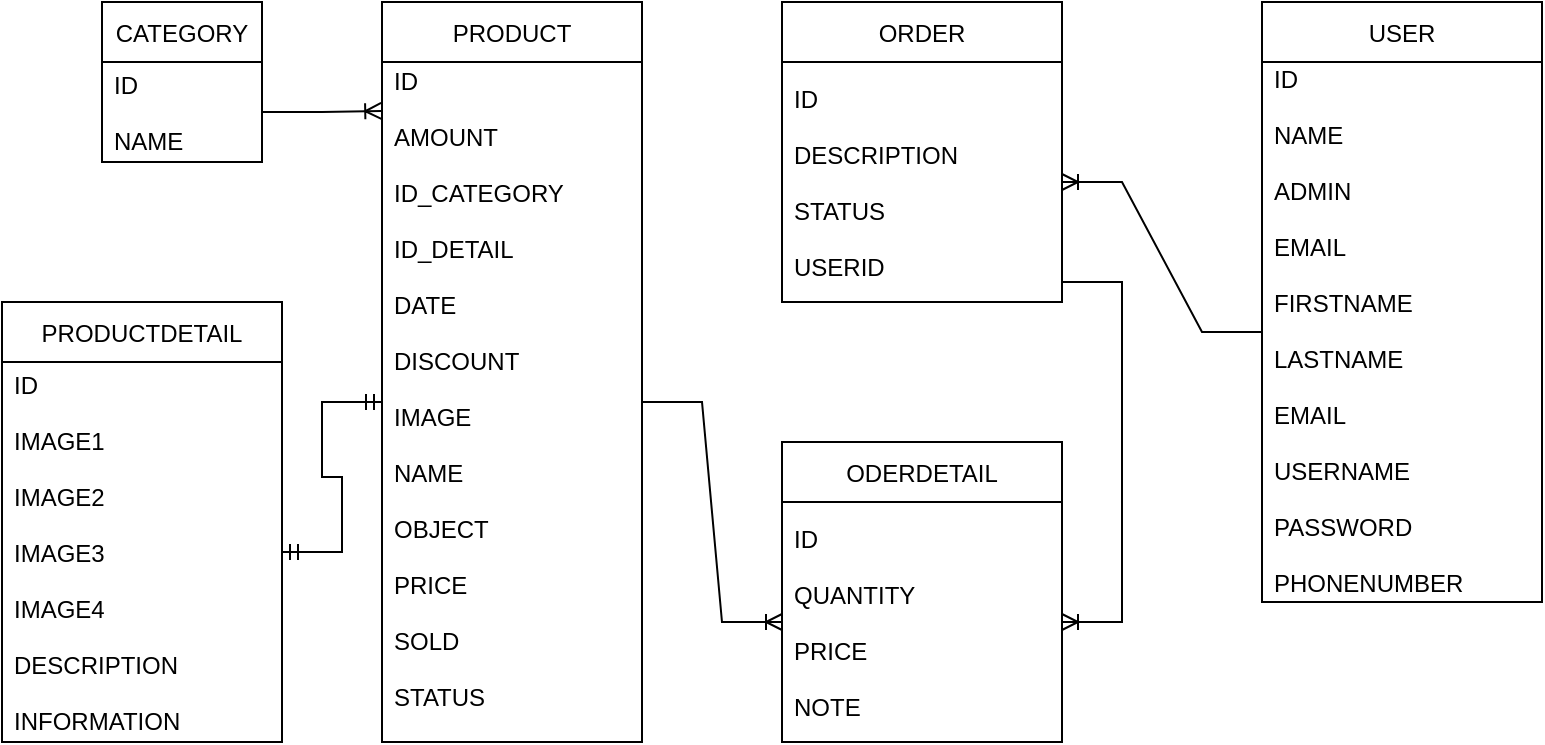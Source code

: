 <mxfile version="20.1.4" type="device"><diagram id="R2lEEEUBdFMjLlhIrx00" name="Page-1"><mxGraphModel dx="1870" dy="546" grid="1" gridSize="10" guides="1" tooltips="1" connect="1" arrows="1" fold="1" page="1" pageScale="1" pageWidth="850" pageHeight="1100" math="0" shadow="0" extFonts="Permanent Marker^https://fonts.googleapis.com/css?family=Permanent+Marker"><root><mxCell id="0"/><mxCell id="1" parent="0"/><mxCell id="ZJ6y1ZUXE2PnST8pzKAv-1" value="PRODUCT" style="swimlane;fontStyle=0;childLayout=stackLayout;horizontal=1;startSize=30;horizontalStack=0;resizeParent=1;resizeParentMax=0;resizeLast=0;collapsible=1;marginBottom=0;" vertex="1" parent="1"><mxGeometry x="40" y="40" width="130" height="370" as="geometry"/></mxCell><mxCell id="ZJ6y1ZUXE2PnST8pzKAv-2" value="ID&#10;&#10;AMOUNT&#10;&#10;ID_CATEGORY&#10;&#10;ID_DETAIL&#10;&#10;DATE&#10;&#10;DISCOUNT&#10;&#10;IMAGE&#10;&#10;NAME&#10;&#10;OBJECT&#10;&#10;PRICE&#10;&#10;SOLD&#10;&#10;STATUS&#10;" style="text;strokeColor=none;fillColor=none;align=left;verticalAlign=middle;spacingLeft=4;spacingRight=4;overflow=hidden;points=[[0,0.5],[1,0.5]];portConstraint=eastwest;rotatable=0;" vertex="1" parent="ZJ6y1ZUXE2PnST8pzKAv-1"><mxGeometry y="30" width="130" height="340" as="geometry"/></mxCell><mxCell id="ZJ6y1ZUXE2PnST8pzKAv-5" value="CATEGORY" style="swimlane;fontStyle=0;childLayout=stackLayout;horizontal=1;startSize=30;horizontalStack=0;resizeParent=1;resizeParentMax=0;resizeLast=0;collapsible=1;marginBottom=0;" vertex="1" parent="1"><mxGeometry x="-100" y="40" width="80" height="80" as="geometry"/></mxCell><mxCell id="ZJ6y1ZUXE2PnST8pzKAv-6" value="ID&#10;&#10;NAME" style="text;strokeColor=none;fillColor=none;align=left;verticalAlign=middle;spacingLeft=4;spacingRight=4;overflow=hidden;points=[[0,0.5],[1,0.5]];portConstraint=eastwest;rotatable=0;" vertex="1" parent="ZJ6y1ZUXE2PnST8pzKAv-5"><mxGeometry y="30" width="80" height="50" as="geometry"/></mxCell><mxCell id="ZJ6y1ZUXE2PnST8pzKAv-9" value="USER" style="swimlane;fontStyle=0;childLayout=stackLayout;horizontal=1;startSize=30;horizontalStack=0;resizeParent=1;resizeParentMax=0;resizeLast=0;collapsible=1;marginBottom=0;" vertex="1" parent="1"><mxGeometry x="480" y="40" width="140" height="300" as="geometry"/></mxCell><mxCell id="ZJ6y1ZUXE2PnST8pzKAv-10" value="ID&#10;&#10;NAME&#10;&#10;ADMIN&#10;&#10;EMAIL&#10;&#10;FIRSTNAME&#10;&#10;LASTNAME&#10;&#10;EMAIL&#10;&#10;USERNAME&#10;&#10;PASSWORD&#10;&#10;PHONENUMBER&#10;&#10;" style="text;strokeColor=none;fillColor=none;align=left;verticalAlign=middle;spacingLeft=4;spacingRight=4;overflow=hidden;points=[[0,0.5],[1,0.5]];portConstraint=eastwest;rotatable=0;" vertex="1" parent="ZJ6y1ZUXE2PnST8pzKAv-9"><mxGeometry y="30" width="140" height="270" as="geometry"/></mxCell><mxCell id="ZJ6y1ZUXE2PnST8pzKAv-14" value="PRODUCTDETAIL" style="swimlane;fontStyle=0;childLayout=stackLayout;horizontal=1;startSize=30;horizontalStack=0;resizeParent=1;resizeParentMax=0;resizeLast=0;collapsible=1;marginBottom=0;" vertex="1" parent="1"><mxGeometry x="-150" y="190" width="140" height="220" as="geometry"/></mxCell><mxCell id="ZJ6y1ZUXE2PnST8pzKAv-15" value="ID&#10;&#10;IMAGE1&#10;&#10;IMAGE2&#10;&#10;IMAGE3&#10;&#10;IMAGE4&#10;&#10;DESCRIPTION&#10;&#10;INFORMATION" style="text;strokeColor=none;fillColor=none;align=left;verticalAlign=middle;spacingLeft=4;spacingRight=4;overflow=hidden;points=[[0,0.5],[1,0.5]];portConstraint=eastwest;rotatable=0;" vertex="1" parent="ZJ6y1ZUXE2PnST8pzKAv-14"><mxGeometry y="30" width="140" height="190" as="geometry"/></mxCell><mxCell id="ZJ6y1ZUXE2PnST8pzKAv-18" value="ORDER" style="swimlane;fontStyle=0;childLayout=stackLayout;horizontal=1;startSize=30;horizontalStack=0;resizeParent=1;resizeParentMax=0;resizeLast=0;collapsible=1;marginBottom=0;" vertex="1" parent="1"><mxGeometry x="240" y="40" width="140" height="150" as="geometry"/></mxCell><mxCell id="ZJ6y1ZUXE2PnST8pzKAv-19" value="ID&#10;&#10;DESCRIPTION&#10;&#10;STATUS&#10;&#10;USERID" style="text;strokeColor=none;fillColor=none;align=left;verticalAlign=middle;spacingLeft=4;spacingRight=4;overflow=hidden;points=[[0,0.5],[1,0.5]];portConstraint=eastwest;rotatable=0;" vertex="1" parent="ZJ6y1ZUXE2PnST8pzKAv-18"><mxGeometry y="30" width="140" height="120" as="geometry"/></mxCell><mxCell id="ZJ6y1ZUXE2PnST8pzKAv-22" value="ODERDETAIL" style="swimlane;fontStyle=0;childLayout=stackLayout;horizontal=1;startSize=30;horizontalStack=0;resizeParent=1;resizeParentMax=0;resizeLast=0;collapsible=1;marginBottom=0;" vertex="1" parent="1"><mxGeometry x="240" y="260" width="140" height="150" as="geometry"/></mxCell><mxCell id="ZJ6y1ZUXE2PnST8pzKAv-23" value="ID&#10;&#10;QUANTITY&#10;&#10;PRICE&#10;&#10;NOTE" style="text;strokeColor=none;fillColor=none;align=left;verticalAlign=middle;spacingLeft=4;spacingRight=4;overflow=hidden;points=[[0,0.5],[1,0.5]];portConstraint=eastwest;rotatable=0;" vertex="1" parent="ZJ6y1ZUXE2PnST8pzKAv-22"><mxGeometry y="30" width="140" height="120" as="geometry"/></mxCell><mxCell id="ZJ6y1ZUXE2PnST8pzKAv-26" value="" style="edgeStyle=entityRelationEdgeStyle;fontSize=12;html=1;endArrow=ERoneToMany;rounded=0;exitX=1;exitY=0.5;exitDx=0;exitDy=0;entryX=-0.003;entryY=0.072;entryDx=0;entryDy=0;entryPerimeter=0;" edge="1" parent="1" source="ZJ6y1ZUXE2PnST8pzKAv-6" target="ZJ6y1ZUXE2PnST8pzKAv-2"><mxGeometry width="100" height="100" relative="1" as="geometry"><mxPoint x="220" y="320" as="sourcePoint"/><mxPoint x="320" y="220" as="targetPoint"/></mxGeometry></mxCell><mxCell id="ZJ6y1ZUXE2PnST8pzKAv-28" value="" style="edgeStyle=entityRelationEdgeStyle;fontSize=12;html=1;endArrow=ERmandOne;startArrow=ERmandOne;rounded=0;exitX=1;exitY=0.5;exitDx=0;exitDy=0;" edge="1" parent="1" source="ZJ6y1ZUXE2PnST8pzKAv-15"><mxGeometry width="100" height="100" relative="1" as="geometry"><mxPoint x="220" y="320" as="sourcePoint"/><mxPoint x="40" y="240" as="targetPoint"/></mxGeometry></mxCell><mxCell id="ZJ6y1ZUXE2PnST8pzKAv-29" value="" style="edgeStyle=entityRelationEdgeStyle;fontSize=12;html=1;endArrow=ERoneToMany;rounded=0;entryX=1;entryY=0.5;entryDx=0;entryDy=0;" edge="1" parent="1" source="ZJ6y1ZUXE2PnST8pzKAv-10" target="ZJ6y1ZUXE2PnST8pzKAv-19"><mxGeometry width="100" height="100" relative="1" as="geometry"><mxPoint x="220" y="230" as="sourcePoint"/><mxPoint x="390" y="60" as="targetPoint"/></mxGeometry></mxCell><mxCell id="ZJ6y1ZUXE2PnST8pzKAv-32" value="" style="edgeStyle=entityRelationEdgeStyle;fontSize=12;html=1;endArrow=ERoneToMany;rounded=0;" edge="1" parent="1" source="ZJ6y1ZUXE2PnST8pzKAv-2" target="ZJ6y1ZUXE2PnST8pzKAv-23"><mxGeometry width="100" height="100" relative="1" as="geometry"><mxPoint x="220" y="230" as="sourcePoint"/><mxPoint x="320" y="130" as="targetPoint"/></mxGeometry></mxCell><mxCell id="ZJ6y1ZUXE2PnST8pzKAv-33" value="" style="edgeStyle=entityRelationEdgeStyle;fontSize=12;html=1;endArrow=ERoneToMany;rounded=0;entryX=1;entryY=0.5;entryDx=0;entryDy=0;" edge="1" parent="1" target="ZJ6y1ZUXE2PnST8pzKAv-23"><mxGeometry width="100" height="100" relative="1" as="geometry"><mxPoint x="380" y="180" as="sourcePoint"/><mxPoint x="320" y="130" as="targetPoint"/></mxGeometry></mxCell></root></mxGraphModel></diagram></mxfile>